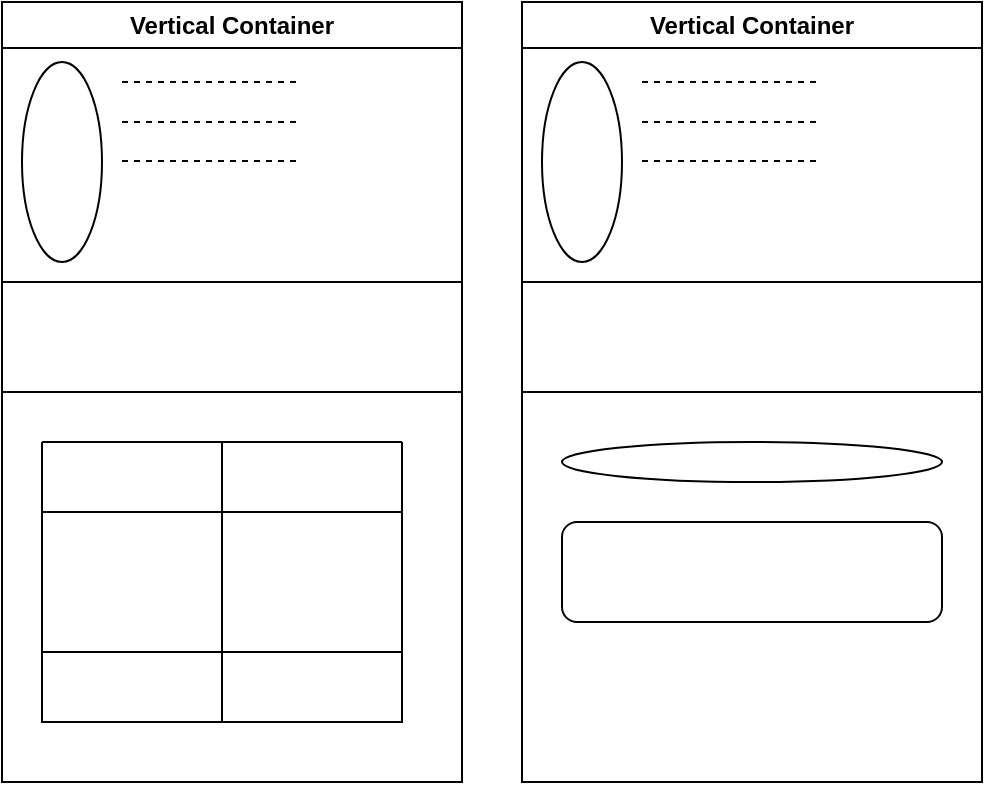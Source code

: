 <mxfile version="21.1.8" type="github">
  <diagram name="Página-1" id="rmb7cEEVly5PTvQ3hhuQ">
    <mxGraphModel dx="833" dy="464" grid="1" gridSize="10" guides="1" tooltips="1" connect="1" arrows="1" fold="1" page="1" pageScale="1" pageWidth="827" pageHeight="1169" math="0" shadow="0">
      <root>
        <mxCell id="0" />
        <mxCell id="1" parent="0" />
        <mxCell id="jD7HDN5rc9fZ81zPDZF--2" value="Vertical Container" style="swimlane;whiteSpace=wrap;html=1;" vertex="1" parent="1">
          <mxGeometry x="130" y="50" width="230" height="390" as="geometry" />
        </mxCell>
        <mxCell id="jD7HDN5rc9fZ81zPDZF--3" value="" style="ellipse;whiteSpace=wrap;html=1;" vertex="1" parent="jD7HDN5rc9fZ81zPDZF--2">
          <mxGeometry x="10" y="30" width="40" height="100" as="geometry" />
        </mxCell>
        <mxCell id="jD7HDN5rc9fZ81zPDZF--4" value="" style="endArrow=none;html=1;rounded=0;" edge="1" parent="jD7HDN5rc9fZ81zPDZF--2">
          <mxGeometry width="50" height="50" relative="1" as="geometry">
            <mxPoint y="140" as="sourcePoint" />
            <mxPoint x="230" y="140" as="targetPoint" />
          </mxGeometry>
        </mxCell>
        <mxCell id="jD7HDN5rc9fZ81zPDZF--6" value="" style="endArrow=none;dashed=1;html=1;rounded=0;" edge="1" parent="jD7HDN5rc9fZ81zPDZF--2">
          <mxGeometry width="50" height="50" relative="1" as="geometry">
            <mxPoint x="60" y="40" as="sourcePoint" />
            <mxPoint x="150" y="40" as="targetPoint" />
          </mxGeometry>
        </mxCell>
        <mxCell id="jD7HDN5rc9fZ81zPDZF--7" value="" style="endArrow=none;dashed=1;html=1;rounded=0;" edge="1" parent="jD7HDN5rc9fZ81zPDZF--2">
          <mxGeometry width="50" height="50" relative="1" as="geometry">
            <mxPoint x="60" y="60" as="sourcePoint" />
            <mxPoint x="150" y="60" as="targetPoint" />
          </mxGeometry>
        </mxCell>
        <mxCell id="jD7HDN5rc9fZ81zPDZF--8" value="" style="endArrow=none;dashed=1;html=1;rounded=0;" edge="1" parent="jD7HDN5rc9fZ81zPDZF--2">
          <mxGeometry width="50" height="50" relative="1" as="geometry">
            <mxPoint x="60" y="79.5" as="sourcePoint" />
            <mxPoint x="150" y="79.5" as="targetPoint" />
          </mxGeometry>
        </mxCell>
        <mxCell id="jD7HDN5rc9fZ81zPDZF--9" value="" style="swimlane;startSize=0;" vertex="1" parent="jD7HDN5rc9fZ81zPDZF--2">
          <mxGeometry x="20" y="220" width="180" height="140" as="geometry" />
        </mxCell>
        <mxCell id="jD7HDN5rc9fZ81zPDZF--11" value="" style="endArrow=none;html=1;rounded=0;exitX=0.5;exitY=1;exitDx=0;exitDy=0;entryX=0.5;entryY=0;entryDx=0;entryDy=0;" edge="1" parent="jD7HDN5rc9fZ81zPDZF--2" source="jD7HDN5rc9fZ81zPDZF--9" target="jD7HDN5rc9fZ81zPDZF--9">
          <mxGeometry width="50" height="50" relative="1" as="geometry">
            <mxPoint x="80" y="300" as="sourcePoint" />
            <mxPoint x="130" y="250" as="targetPoint" />
          </mxGeometry>
        </mxCell>
        <mxCell id="jD7HDN5rc9fZ81zPDZF--13" value="" style="endArrow=none;html=1;rounded=0;entryX=1;entryY=0.25;entryDx=0;entryDy=0;exitX=0;exitY=0.25;exitDx=0;exitDy=0;" edge="1" parent="jD7HDN5rc9fZ81zPDZF--2" source="jD7HDN5rc9fZ81zPDZF--9" target="jD7HDN5rc9fZ81zPDZF--9">
          <mxGeometry width="50" height="50" relative="1" as="geometry">
            <mxPoint x="20" y="270" as="sourcePoint" />
            <mxPoint x="70" y="220" as="targetPoint" />
          </mxGeometry>
        </mxCell>
        <mxCell id="jD7HDN5rc9fZ81zPDZF--12" value="" style="endArrow=none;html=1;rounded=0;entryX=1;entryY=0.75;entryDx=0;entryDy=0;exitX=0;exitY=0.75;exitDx=0;exitDy=0;" edge="1" parent="jD7HDN5rc9fZ81zPDZF--2" source="jD7HDN5rc9fZ81zPDZF--9" target="jD7HDN5rc9fZ81zPDZF--9">
          <mxGeometry width="50" height="50" relative="1" as="geometry">
            <mxPoint x="20" y="290" as="sourcePoint" />
            <mxPoint x="70" y="240" as="targetPoint" />
            <Array as="points" />
          </mxGeometry>
        </mxCell>
        <mxCell id="jD7HDN5rc9fZ81zPDZF--5" value="" style="endArrow=none;html=1;rounded=0;exitX=0;exitY=0.5;exitDx=0;exitDy=0;entryX=1;entryY=0.5;entryDx=0;entryDy=0;" edge="1" parent="1" source="jD7HDN5rc9fZ81zPDZF--2" target="jD7HDN5rc9fZ81zPDZF--2">
          <mxGeometry width="50" height="50" relative="1" as="geometry">
            <mxPoint x="130" y="260" as="sourcePoint" />
            <mxPoint x="180" y="210" as="targetPoint" />
          </mxGeometry>
        </mxCell>
        <mxCell id="jD7HDN5rc9fZ81zPDZF--25" value="Vertical Container" style="swimlane;whiteSpace=wrap;html=1;" vertex="1" parent="1">
          <mxGeometry x="390" y="50" width="230" height="390" as="geometry" />
        </mxCell>
        <mxCell id="jD7HDN5rc9fZ81zPDZF--26" value="" style="ellipse;whiteSpace=wrap;html=1;" vertex="1" parent="jD7HDN5rc9fZ81zPDZF--25">
          <mxGeometry x="10" y="30" width="40" height="100" as="geometry" />
        </mxCell>
        <mxCell id="jD7HDN5rc9fZ81zPDZF--27" value="" style="endArrow=none;html=1;rounded=0;" edge="1" parent="jD7HDN5rc9fZ81zPDZF--25">
          <mxGeometry width="50" height="50" relative="1" as="geometry">
            <mxPoint y="140" as="sourcePoint" />
            <mxPoint x="230" y="140" as="targetPoint" />
          </mxGeometry>
        </mxCell>
        <mxCell id="jD7HDN5rc9fZ81zPDZF--28" value="" style="endArrow=none;dashed=1;html=1;rounded=0;" edge="1" parent="jD7HDN5rc9fZ81zPDZF--25">
          <mxGeometry width="50" height="50" relative="1" as="geometry">
            <mxPoint x="60" y="40" as="sourcePoint" />
            <mxPoint x="150" y="40" as="targetPoint" />
          </mxGeometry>
        </mxCell>
        <mxCell id="jD7HDN5rc9fZ81zPDZF--29" value="" style="endArrow=none;dashed=1;html=1;rounded=0;" edge="1" parent="jD7HDN5rc9fZ81zPDZF--25">
          <mxGeometry width="50" height="50" relative="1" as="geometry">
            <mxPoint x="60" y="60" as="sourcePoint" />
            <mxPoint x="150" y="60" as="targetPoint" />
          </mxGeometry>
        </mxCell>
        <mxCell id="jD7HDN5rc9fZ81zPDZF--30" value="" style="endArrow=none;dashed=1;html=1;rounded=0;" edge="1" parent="jD7HDN5rc9fZ81zPDZF--25">
          <mxGeometry width="50" height="50" relative="1" as="geometry">
            <mxPoint x="60" y="79.5" as="sourcePoint" />
            <mxPoint x="150" y="79.5" as="targetPoint" />
          </mxGeometry>
        </mxCell>
        <mxCell id="jD7HDN5rc9fZ81zPDZF--36" value="" style="ellipse;whiteSpace=wrap;html=1;" vertex="1" parent="jD7HDN5rc9fZ81zPDZF--25">
          <mxGeometry x="20" y="220" width="190" height="20" as="geometry" />
        </mxCell>
        <mxCell id="jD7HDN5rc9fZ81zPDZF--37" value="" style="rounded=1;whiteSpace=wrap;html=1;" vertex="1" parent="jD7HDN5rc9fZ81zPDZF--25">
          <mxGeometry x="20" y="260" width="190" height="50" as="geometry" />
        </mxCell>
        <mxCell id="jD7HDN5rc9fZ81zPDZF--35" value="" style="endArrow=none;html=1;rounded=0;exitX=0;exitY=0.5;exitDx=0;exitDy=0;entryX=1;entryY=0.5;entryDx=0;entryDy=0;" edge="1" source="jD7HDN5rc9fZ81zPDZF--25" target="jD7HDN5rc9fZ81zPDZF--25" parent="1">
          <mxGeometry width="50" height="50" relative="1" as="geometry">
            <mxPoint x="390" y="260" as="sourcePoint" />
            <mxPoint x="440" y="210" as="targetPoint" />
          </mxGeometry>
        </mxCell>
      </root>
    </mxGraphModel>
  </diagram>
</mxfile>
